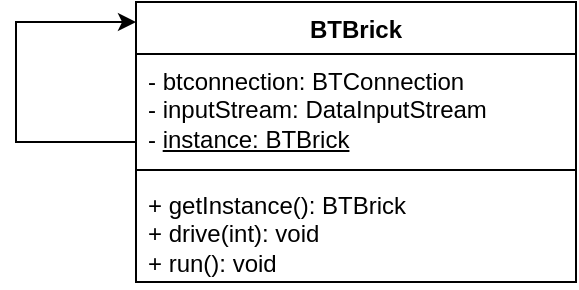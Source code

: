<mxfile version="24.3.1" type="device">
  <diagram name="Seite-1" id="zfNhT6PyWQpC1gRaRfNo">
    <mxGraphModel dx="1434" dy="802" grid="1" gridSize="10" guides="1" tooltips="1" connect="1" arrows="1" fold="1" page="1" pageScale="1" pageWidth="827" pageHeight="1169" math="0" shadow="0">
      <root>
        <mxCell id="0" />
        <mxCell id="1" parent="0" />
        <mxCell id="h_EhIec51e4aAT2pveXO-1" value="BTBrick" style="swimlane;fontStyle=1;align=center;verticalAlign=top;childLayout=stackLayout;horizontal=1;startSize=26;horizontalStack=0;resizeParent=1;resizeParentMax=0;resizeLast=0;collapsible=1;marginBottom=0;whiteSpace=wrap;html=1;" vertex="1" parent="1">
          <mxGeometry x="280" y="240" width="220" height="140" as="geometry" />
        </mxCell>
        <mxCell id="h_EhIec51e4aAT2pveXO-2" value="- btconnection: BTConnection&lt;div&gt;- inputStream: DataInputStream&lt;/div&gt;&lt;div&gt;- &lt;u&gt;instance: BTBrick&lt;/u&gt;&lt;/div&gt;" style="text;strokeColor=none;fillColor=none;align=left;verticalAlign=top;spacingLeft=4;spacingRight=4;overflow=hidden;rotatable=0;points=[[0,0.5],[1,0.5]];portConstraint=eastwest;whiteSpace=wrap;html=1;" vertex="1" parent="h_EhIec51e4aAT2pveXO-1">
          <mxGeometry y="26" width="220" height="54" as="geometry" />
        </mxCell>
        <mxCell id="h_EhIec51e4aAT2pveXO-3" value="" style="line;strokeWidth=1;fillColor=none;align=left;verticalAlign=middle;spacingTop=-1;spacingLeft=3;spacingRight=3;rotatable=0;labelPosition=right;points=[];portConstraint=eastwest;strokeColor=inherit;" vertex="1" parent="h_EhIec51e4aAT2pveXO-1">
          <mxGeometry y="80" width="220" height="8" as="geometry" />
        </mxCell>
        <mxCell id="h_EhIec51e4aAT2pveXO-4" value="+ getInstance(): BTBrick&lt;div&gt;+ drive(int): void&lt;/div&gt;&lt;div&gt;+ run(): void&lt;/div&gt;" style="text;strokeColor=none;fillColor=none;align=left;verticalAlign=top;spacingLeft=4;spacingRight=4;overflow=hidden;rotatable=0;points=[[0,0.5],[1,0.5]];portConstraint=eastwest;whiteSpace=wrap;html=1;" vertex="1" parent="h_EhIec51e4aAT2pveXO-1">
          <mxGeometry y="88" width="220" height="52" as="geometry" />
        </mxCell>
        <mxCell id="h_EhIec51e4aAT2pveXO-7" value="" style="endArrow=classic;html=1;rounded=0;" edge="1" parent="1">
          <mxGeometry width="50" height="50" relative="1" as="geometry">
            <mxPoint x="280" y="310" as="sourcePoint" />
            <mxPoint x="280" y="250" as="targetPoint" />
            <Array as="points">
              <mxPoint x="220" y="310" />
              <mxPoint x="220" y="250" />
            </Array>
          </mxGeometry>
        </mxCell>
      </root>
    </mxGraphModel>
  </diagram>
</mxfile>
